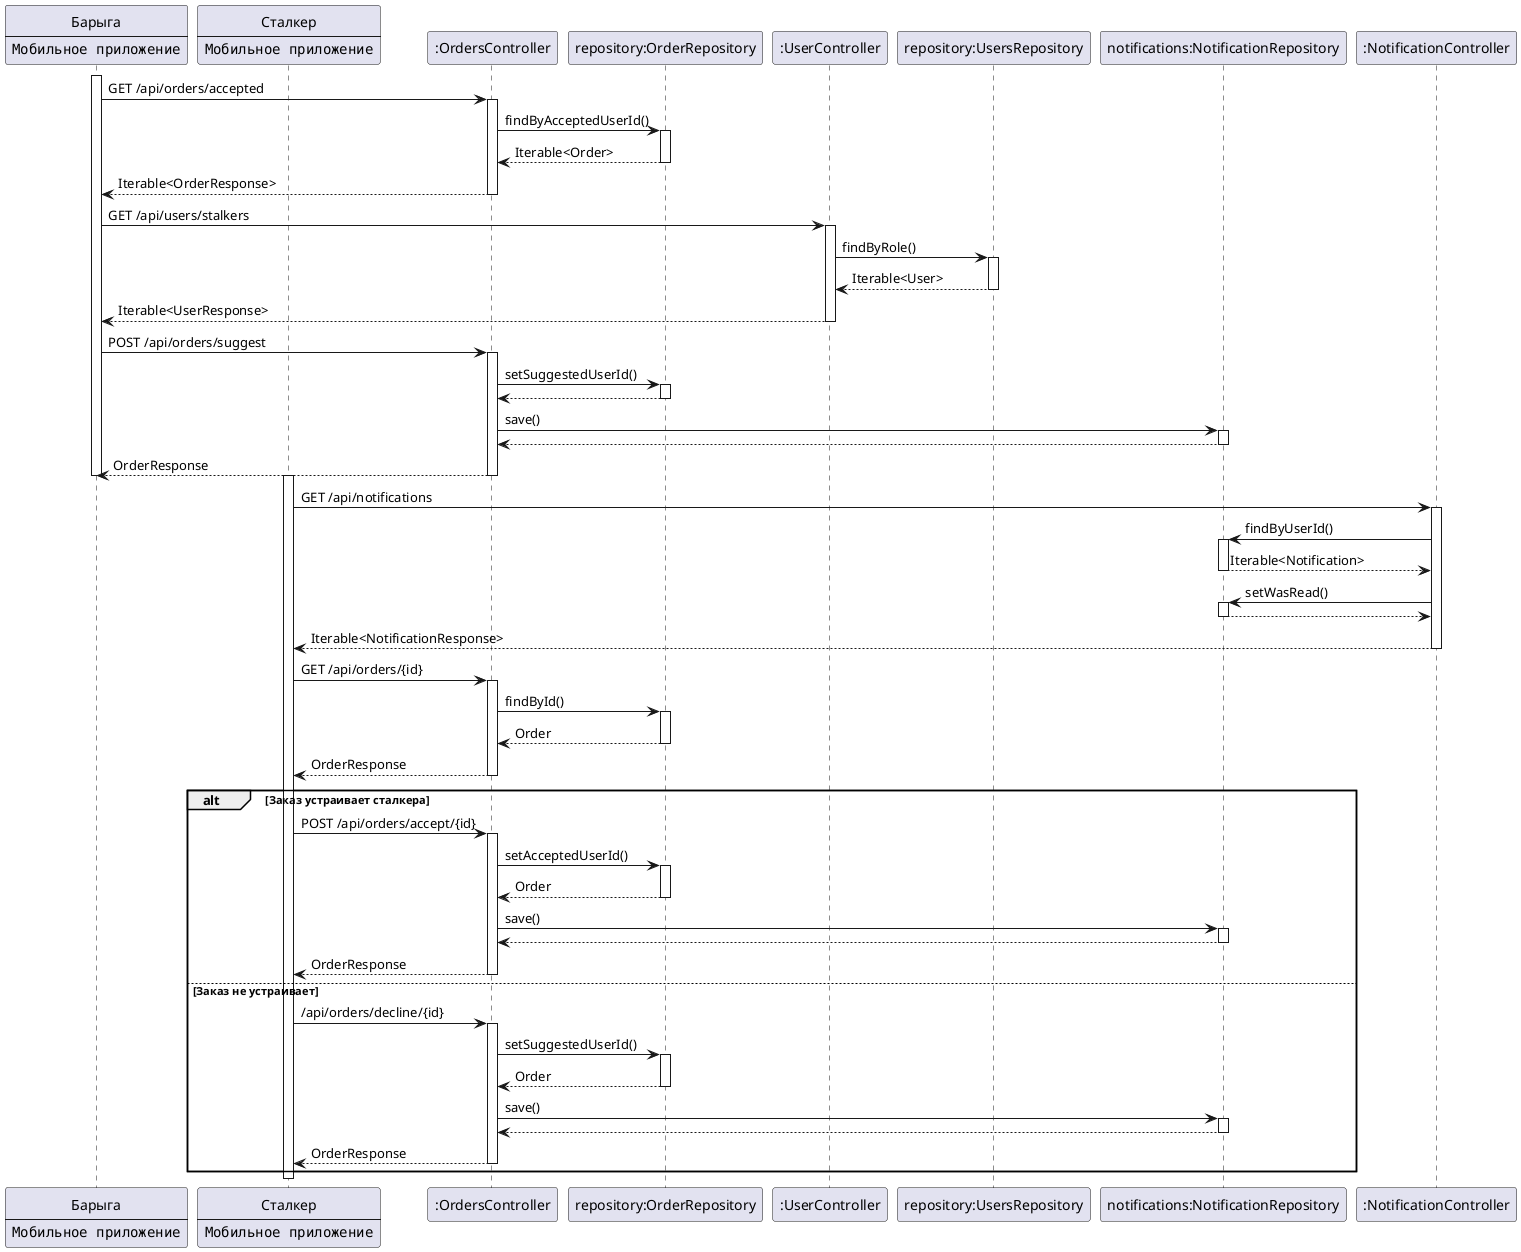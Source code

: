 
@startuml


participant Барыга[
    Барыга
    ----
    ""Мобильное приложение""
]

participant Сталкер[
    Сталкер
    ----
    ""Мобильное приложение""
]


activate Барыга
Барыга -> ":OrdersController": GET /api/orders/accepted

activate ":OrdersController"
":OrdersController" -> "repository:OrderRepository": findByAcceptedUserId()
activate "repository:OrderRepository"

return Iterable<Order>
return Iterable<OrderResponse>

Барыга -> ":UserController": GET /api/users/stalkers
activate ":UserController"
":UserController" -> "repository:UsersRepository": findByRole()
activate "repository:UsersRepository"

return Iterable<User>

return Iterable<UserResponse>



Барыга -> ":OrdersController": POST /api/orders/suggest
activate ":OrdersController"
":OrdersController" -> "repository:OrderRepository" : setSuggestedUserId()
activate "repository:OrderRepository"
return

":OrdersController" -> "notifications:NotificationRepository": save()
activate "notifications:NotificationRepository"
return

return OrderResponse
deactivate Барыга


activate Сталкер
Сталкер -> ":NotificationController" : GET /api/notifications
activate ":NotificationController"

":NotificationController" -> "notifications:NotificationRepository": findByUserId()
activate "notifications:NotificationRepository"
return Iterable<Notification>

":NotificationController" -> "notifications:NotificationRepository": setWasRead()
activate "notifications:NotificationRepository"
return

return Iterable<NotificationResponse>

Сталкер -> ":OrdersController": GET /api/orders/{id}
activate ":OrdersController"

":OrdersController" -> "repository:OrderRepository": findById()
activate "repository:OrderRepository"
return Order

return OrderResponse


alt Заказ устраивает сталкера
    Сталкер -> ":OrdersController": POST /api/orders/accept/{id}
    activate ":OrdersController"

    ":OrdersController" -> "repository:OrderRepository" : setAcceptedUserId()
    activate "repository:OrderRepository"
    return Order

    ":OrdersController" -> "notifications:NotificationRepository": save()
    activate "notifications:NotificationRepository"
    return

    return OrderResponse
    
else Заказ не устраивает
    Сталкер -> ":OrdersController": /api/orders/decline/{id}
    activate ":OrdersController"

    ":OrdersController" -> "repository:OrderRepository" : setSuggestedUserId()
    activate "repository:OrderRepository"
    return Order
    
    ":OrdersController" -> "notifications:NotificationRepository": save()
    activate "notifications:NotificationRepository"
    return

    return OrderResponse

end
deactivate Сталкер

@enduml
